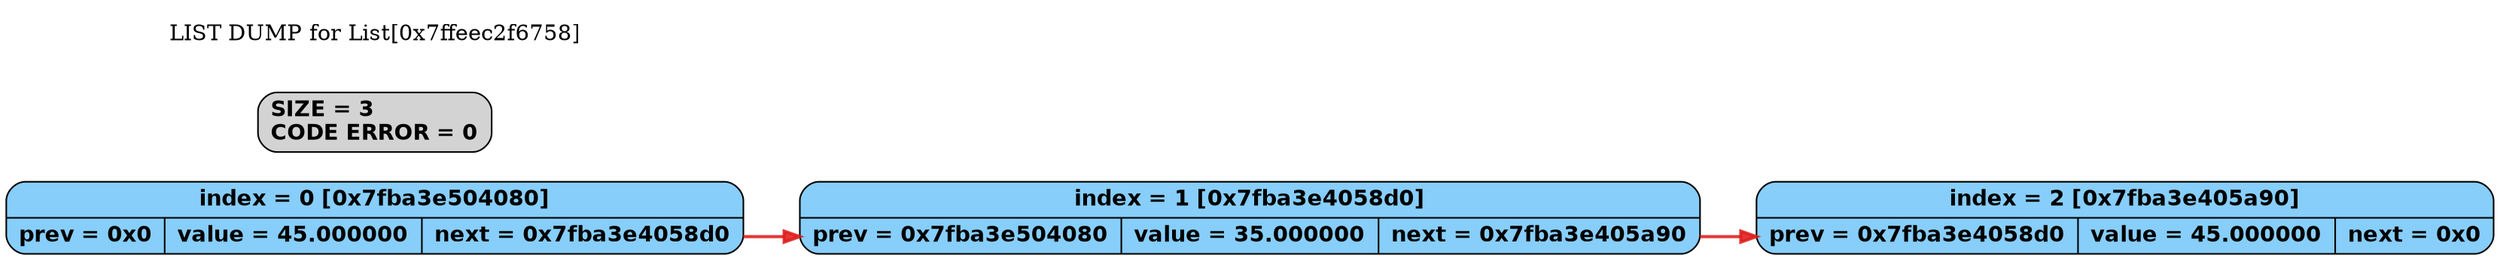 digraph G
{
	graph [dpi = 300];
	rankdir = LR;
	"Nod_0" [shape = "record", style = "rounded, filled", fontname = "Helvetica-Bold", fillcolor = "#87CEFA",
		   label = "index = 0 [0x7fba3e504080]| {<prev> prev = 0x0| value = 45.000000 | <next> next = 0x7fba3e4058d0}"]
	"Nod_1" [shape = "record", style = "rounded, filled", fontname = "Helvetica-Bold", fillcolor = "#87CEFA",
		   label = "index = 1 [0x7fba3e4058d0]| {<prev> prev = 0x7fba3e504080| value = 35.000000 | <next> next = 0x7fba3e405a90}"]
	"Nod_2" [shape = "record", style = "rounded, filled", fontname = "Helvetica-Bold", fillcolor = "#87CEFA",
		   label = "index = 2 [0x7fba3e405a90]| {<prev> prev = 0x7fba3e4058d0| value = 45.000000 | <next> next = 0x0}"]
	"LIST_INFO" [shape = "record", style = "rounded, filled", fontname = "Helvetica-Bold"
				 label = "SIZE = 3\lCODE ERROR = 0"]
	"LIST DUMP for List[0x7ffeec2f6758]"[color = "white"]		"Nod_0"->"Nod_1"[style = "invis", weight=1000]
	"Nod_1"->"Nod_2"[style = "invis", weight=1000]
	"Nod_0":next -> "Nod_1":prev[style = "bold", color = "#df1b1bdf"]
	"Nod_1":next -> "Nod_2":prev[style = "bold", color = "#df1b1bdf"]

}